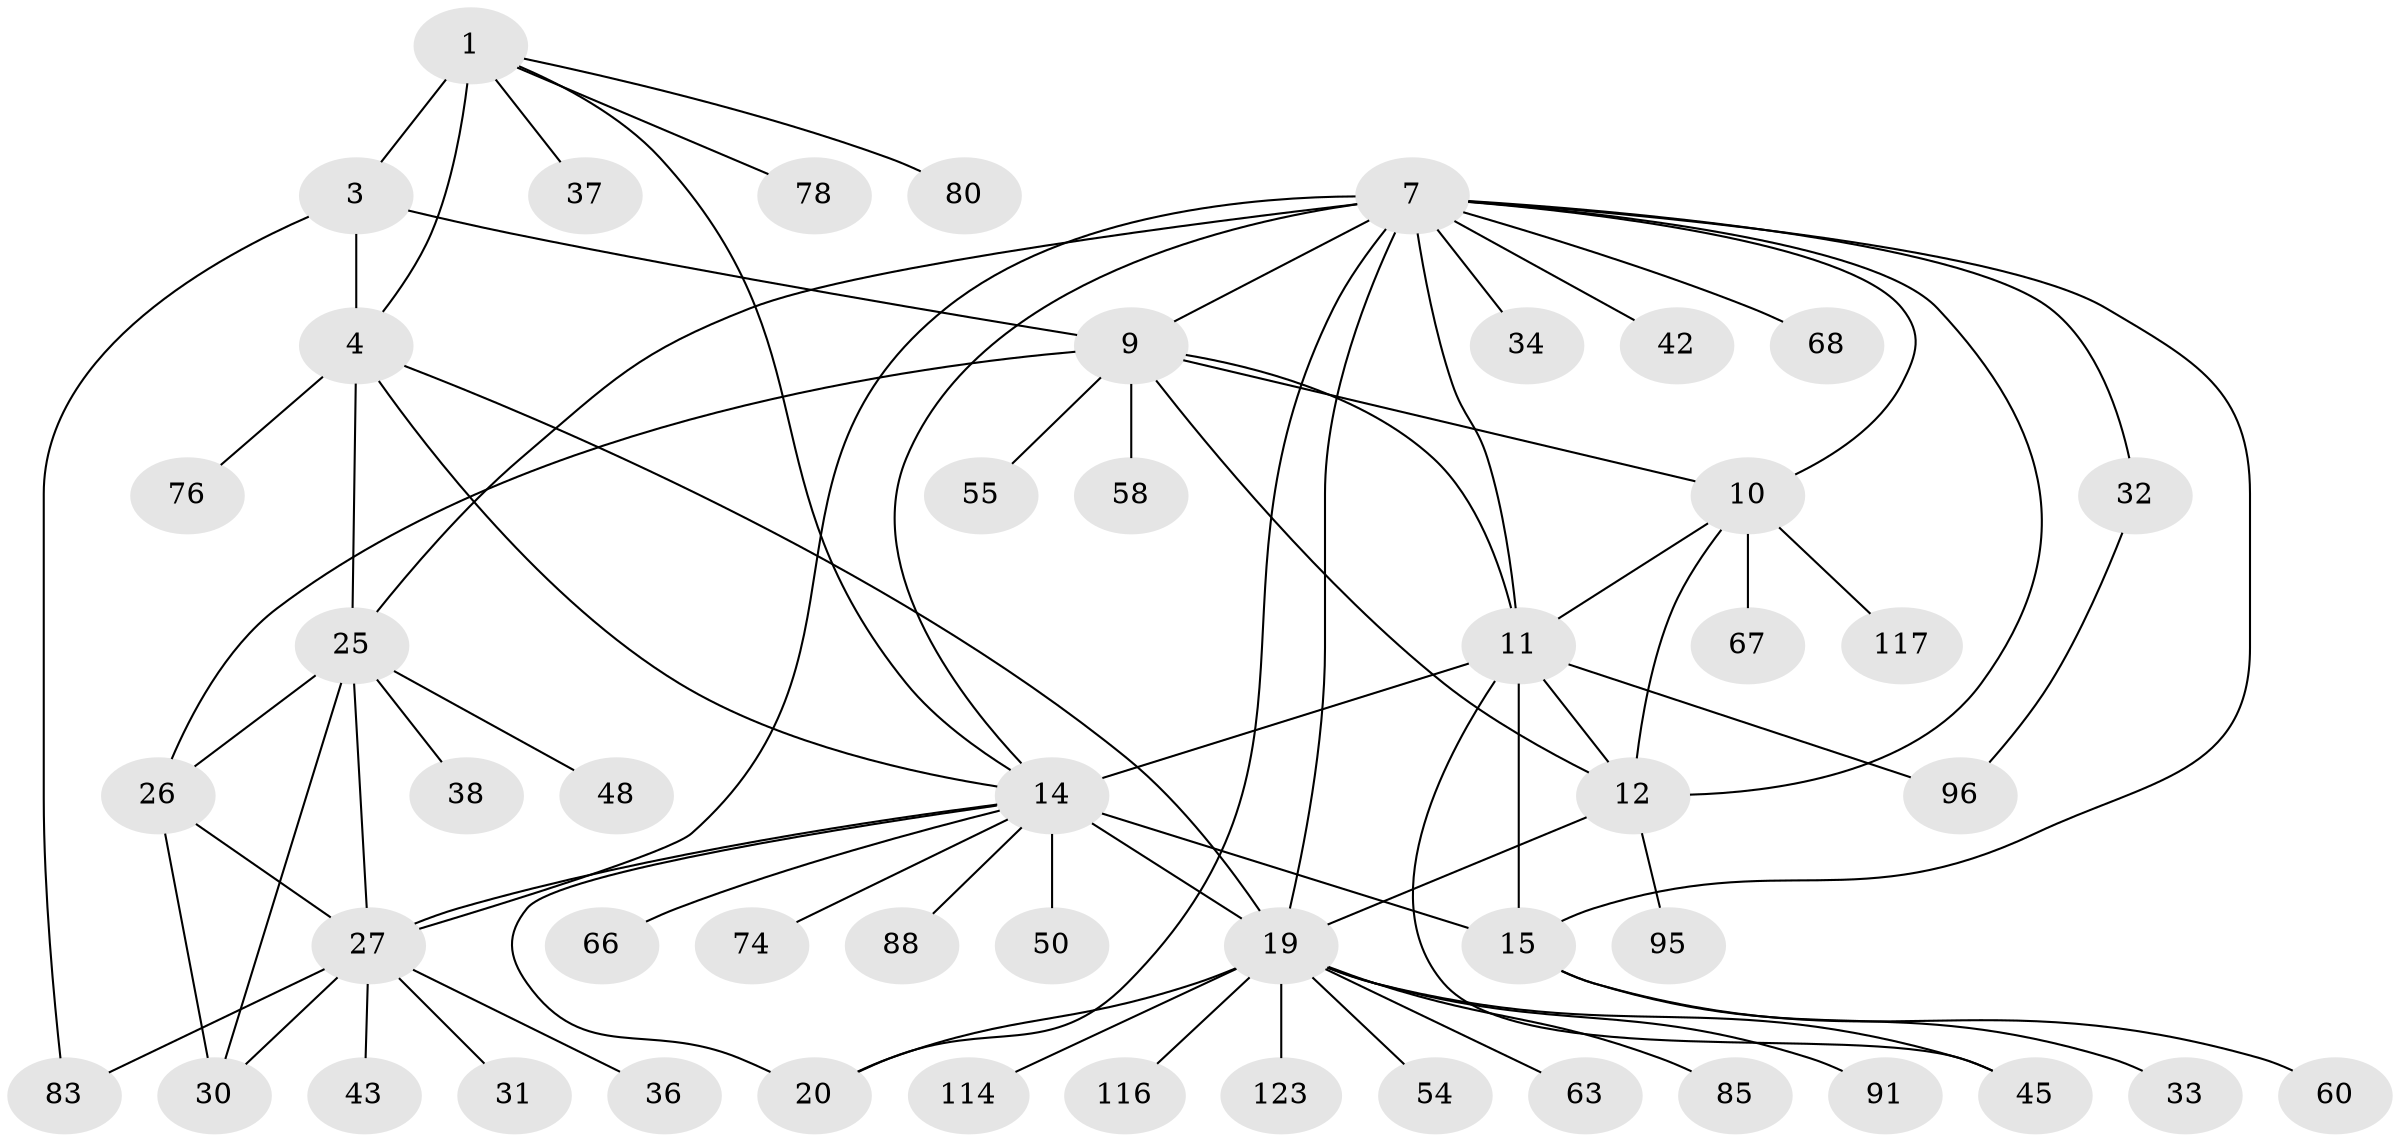 // original degree distribution, {9: 0.03968253968253968, 11: 0.023809523809523808, 7: 0.07142857142857142, 8: 0.031746031746031744, 10: 0.015873015873015872, 6: 0.015873015873015872, 5: 0.015873015873015872, 12: 0.023809523809523808, 1: 0.5634920634920635, 2: 0.1746031746031746, 4: 0.007936507936507936, 3: 0.015873015873015872}
// Generated by graph-tools (version 1.1) at 2025/19/03/04/25 18:19:37]
// undirected, 50 vertices, 76 edges
graph export_dot {
graph [start="1"]
  node [color=gray90,style=filled];
  1 [super="+2+90"];
  3 [super="+6+53+110"];
  4 [super="+5"];
  7 [super="+22+121+8"];
  9 [super="+126"];
  10;
  11 [super="+13+35+64"];
  12 [super="+41"];
  14 [super="+120+18+24+39+79"];
  15 [super="+72+16"];
  19 [super="+69+70+23"];
  20 [super="+98+99+21"];
  25 [super="+89+29+82+52+44+57"];
  26;
  27 [super="+62+28"];
  30 [super="+40+51"];
  31;
  32;
  33 [super="+94"];
  34;
  36 [super="+46"];
  37 [super="+47"];
  38;
  42 [super="+118"];
  43;
  45 [super="+103"];
  48;
  50 [super="+105"];
  54;
  55 [super="+56"];
  58;
  60;
  63;
  66 [super="+97"];
  67;
  68;
  74;
  76 [super="+84"];
  78;
  80 [super="+107"];
  83;
  85;
  88;
  91 [super="+112"];
  95;
  96;
  114;
  116;
  117;
  123;
  1 -- 3 [weight=4];
  1 -- 4 [weight=4];
  1 -- 37;
  1 -- 78;
  1 -- 14;
  1 -- 80;
  3 -- 4 [weight=4];
  3 -- 83;
  3 -- 9;
  4 -- 25;
  4 -- 76;
  4 -- 14;
  4 -- 19;
  7 -- 9 [weight=2];
  7 -- 10 [weight=2];
  7 -- 11 [weight=2];
  7 -- 12 [weight=2];
  7 -- 34;
  7 -- 68;
  7 -- 19 [weight=2];
  7 -- 20 [weight=2];
  7 -- 25;
  7 -- 14;
  7 -- 32;
  7 -- 42;
  7 -- 27;
  7 -- 15;
  9 -- 10;
  9 -- 11;
  9 -- 12;
  9 -- 26;
  9 -- 55;
  9 -- 58;
  10 -- 11;
  10 -- 12;
  10 -- 67;
  10 -- 117;
  11 -- 12;
  11 -- 45;
  11 -- 96;
  11 -- 14 [weight=2];
  11 -- 15 [weight=3];
  12 -- 95;
  12 -- 19;
  14 -- 15 [weight=6];
  14 -- 27;
  14 -- 66;
  14 -- 74;
  14 -- 50;
  14 -- 19 [weight=2];
  14 -- 20 [weight=2];
  14 -- 88;
  15 -- 33;
  15 -- 60;
  19 -- 20 [weight=4];
  19 -- 45;
  19 -- 63;
  19 -- 114;
  19 -- 116;
  19 -- 123;
  19 -- 85;
  19 -- 54;
  19 -- 91;
  25 -- 26 [weight=2];
  25 -- 27 [weight=4];
  25 -- 30 [weight=2];
  25 -- 48;
  25 -- 38;
  26 -- 27 [weight=2];
  26 -- 30;
  27 -- 30 [weight=2];
  27 -- 36;
  27 -- 43;
  27 -- 83;
  27 -- 31;
  32 -- 96;
}
